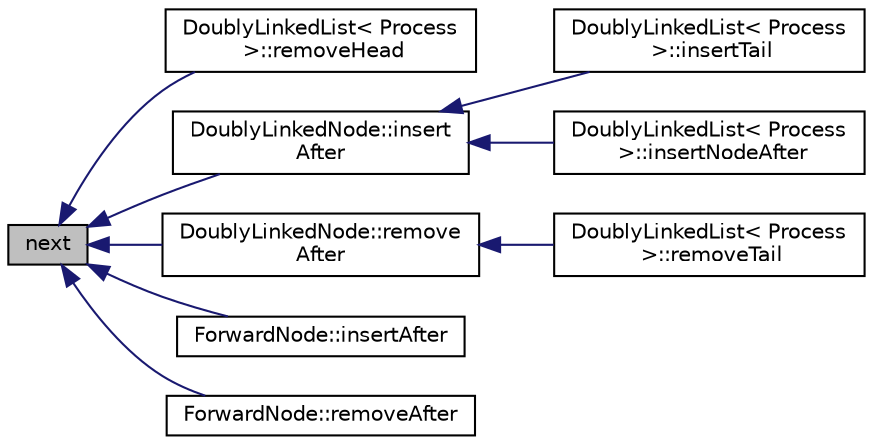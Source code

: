 digraph "next"
{
  edge [fontname="Helvetica",fontsize="10",labelfontname="Helvetica",labelfontsize="10"];
  node [fontname="Helvetica",fontsize="10",shape=record];
  rankdir="LR";
  Node47 [label="next",height=0.2,width=0.4,color="black", fillcolor="grey75", style="filled", fontcolor="black"];
  Node47 -> Node48 [dir="back",color="midnightblue",fontsize="10",style="solid",fontname="Helvetica"];
  Node48 [label="DoublyLinkedList\< Process\l \>::removeHead",height=0.2,width=0.4,color="black", fillcolor="white", style="filled",URL="$da/dfa/class_doubly_linked_list.html#a2564bb946727d468f74ca80ec0319f19"];
  Node47 -> Node49 [dir="back",color="midnightblue",fontsize="10",style="solid",fontname="Helvetica"];
  Node49 [label="DoublyLinkedNode::insert\lAfter",height=0.2,width=0.4,color="black", fillcolor="white", style="filled",URL="$d9/da3/class_doubly_linked_node.html#a0d65b0f098cbdb12bf2b6f0c199a6f04"];
  Node49 -> Node50 [dir="back",color="midnightblue",fontsize="10",style="solid",fontname="Helvetica"];
  Node50 [label="DoublyLinkedList\< Process\l \>::insertTail",height=0.2,width=0.4,color="black", fillcolor="white", style="filled",URL="$da/dfa/class_doubly_linked_list.html#a780a0f1ed1ec3a3737feac65dd8e7089"];
  Node49 -> Node51 [dir="back",color="midnightblue",fontsize="10",style="solid",fontname="Helvetica"];
  Node51 [label="DoublyLinkedList\< Process\l \>::insertNodeAfter",height=0.2,width=0.4,color="black", fillcolor="white", style="filled",URL="$da/dfa/class_doubly_linked_list.html#ad97df8960522754a536b69855cb7fa28"];
  Node47 -> Node52 [dir="back",color="midnightblue",fontsize="10",style="solid",fontname="Helvetica"];
  Node52 [label="DoublyLinkedNode::remove\lAfter",height=0.2,width=0.4,color="black", fillcolor="white", style="filled",URL="$d9/da3/class_doubly_linked_node.html#a8ea97f0e69176d082500bece1a9a1835"];
  Node52 -> Node53 [dir="back",color="midnightblue",fontsize="10",style="solid",fontname="Helvetica"];
  Node53 [label="DoublyLinkedList\< Process\l \>::removeTail",height=0.2,width=0.4,color="black", fillcolor="white", style="filled",URL="$da/dfa/class_doubly_linked_list.html#a49461b435f972fe2832ab5ec374661c1"];
  Node47 -> Node54 [dir="back",color="midnightblue",fontsize="10",style="solid",fontname="Helvetica"];
  Node54 [label="ForwardNode::insertAfter",height=0.2,width=0.4,color="black", fillcolor="white", style="filled",URL="$d2/daa/class_forward_node.html#ad9ca1cb945541797522c7fd51bdbdbca"];
  Node47 -> Node55 [dir="back",color="midnightblue",fontsize="10",style="solid",fontname="Helvetica"];
  Node55 [label="ForwardNode::removeAfter",height=0.2,width=0.4,color="black", fillcolor="white", style="filled",URL="$d2/daa/class_forward_node.html#a1069bd95b0dae3c8a3737fd8df98ae37"];
}
